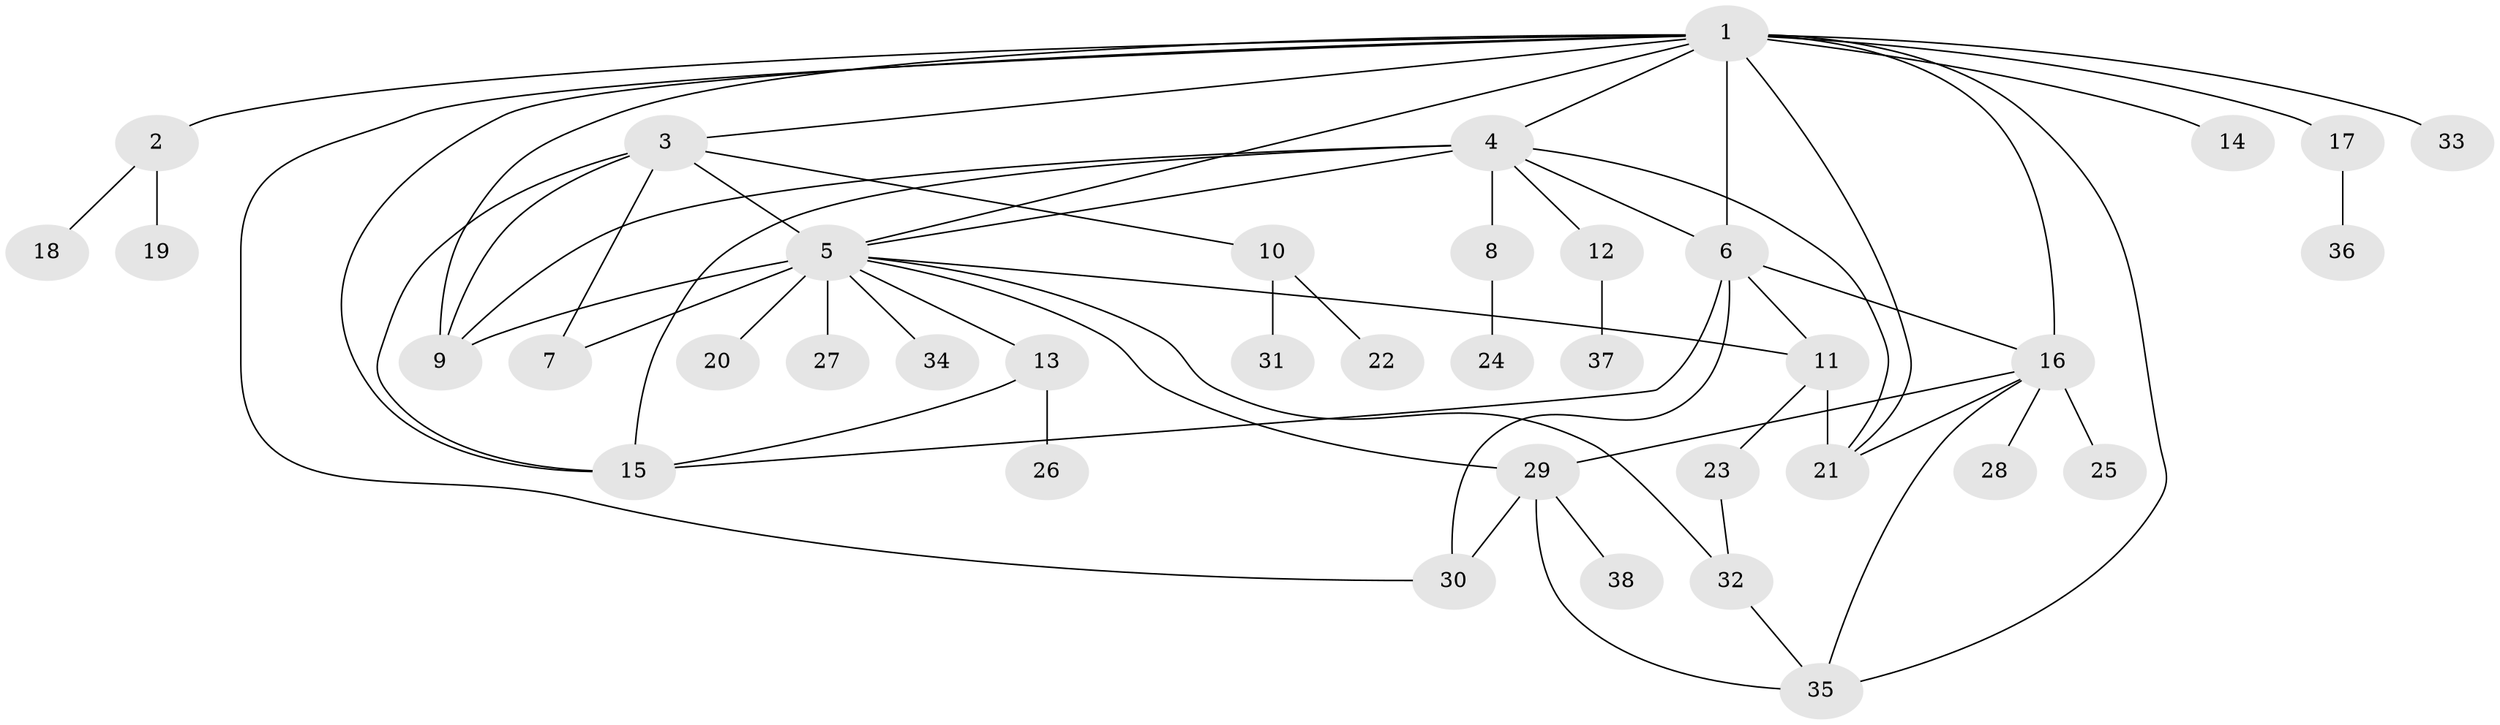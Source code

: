 // original degree distribution, {21: 0.013157894736842105, 4: 0.09210526315789473, 7: 0.02631578947368421, 22: 0.013157894736842105, 15: 0.013157894736842105, 5: 0.05263157894736842, 1: 0.47368421052631576, 2: 0.19736842105263158, 8: 0.013157894736842105, 3: 0.07894736842105263, 10: 0.013157894736842105, 6: 0.013157894736842105}
// Generated by graph-tools (version 1.1) at 2025/35/03/09/25 02:35:34]
// undirected, 38 vertices, 60 edges
graph export_dot {
graph [start="1"]
  node [color=gray90,style=filled];
  1;
  2;
  3;
  4;
  5;
  6;
  7;
  8;
  9;
  10;
  11;
  12;
  13;
  14;
  15;
  16;
  17;
  18;
  19;
  20;
  21;
  22;
  23;
  24;
  25;
  26;
  27;
  28;
  29;
  30;
  31;
  32;
  33;
  34;
  35;
  36;
  37;
  38;
  1 -- 2 [weight=1.0];
  1 -- 3 [weight=1.0];
  1 -- 4 [weight=1.0];
  1 -- 5 [weight=2.0];
  1 -- 6 [weight=2.0];
  1 -- 9 [weight=1.0];
  1 -- 14 [weight=1.0];
  1 -- 15 [weight=1.0];
  1 -- 16 [weight=3.0];
  1 -- 17 [weight=1.0];
  1 -- 21 [weight=1.0];
  1 -- 30 [weight=1.0];
  1 -- 33 [weight=1.0];
  1 -- 35 [weight=1.0];
  2 -- 18 [weight=1.0];
  2 -- 19 [weight=1.0];
  3 -- 5 [weight=1.0];
  3 -- 7 [weight=1.0];
  3 -- 9 [weight=1.0];
  3 -- 10 [weight=1.0];
  3 -- 15 [weight=1.0];
  4 -- 5 [weight=2.0];
  4 -- 6 [weight=2.0];
  4 -- 8 [weight=9.0];
  4 -- 9 [weight=2.0];
  4 -- 12 [weight=1.0];
  4 -- 15 [weight=1.0];
  4 -- 21 [weight=1.0];
  5 -- 7 [weight=5.0];
  5 -- 9 [weight=2.0];
  5 -- 11 [weight=1.0];
  5 -- 13 [weight=1.0];
  5 -- 20 [weight=1.0];
  5 -- 27 [weight=1.0];
  5 -- 29 [weight=1.0];
  5 -- 32 [weight=1.0];
  5 -- 34 [weight=1.0];
  6 -- 11 [weight=1.0];
  6 -- 15 [weight=1.0];
  6 -- 16 [weight=1.0];
  6 -- 30 [weight=1.0];
  8 -- 24 [weight=1.0];
  10 -- 22 [weight=1.0];
  10 -- 31 [weight=1.0];
  11 -- 21 [weight=2.0];
  11 -- 23 [weight=1.0];
  12 -- 37 [weight=1.0];
  13 -- 15 [weight=1.0];
  13 -- 26 [weight=1.0];
  16 -- 21 [weight=1.0];
  16 -- 25 [weight=1.0];
  16 -- 28 [weight=1.0];
  16 -- 29 [weight=1.0];
  16 -- 35 [weight=1.0];
  17 -- 36 [weight=1.0];
  23 -- 32 [weight=1.0];
  29 -- 30 [weight=1.0];
  29 -- 35 [weight=1.0];
  29 -- 38 [weight=1.0];
  32 -- 35 [weight=1.0];
}

